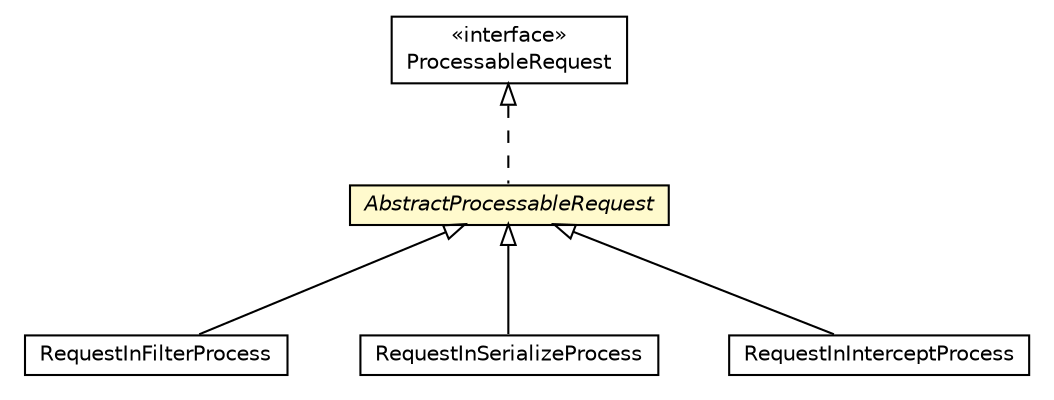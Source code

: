 #!/usr/local/bin/dot
#
# Class diagram 
# Generated by UMLGraph version R5_6-24-gf6e263 (http://www.umlgraph.org/)
#

digraph G {
	edge [fontname="Helvetica",fontsize=10,labelfontname="Helvetica",labelfontsize=10];
	node [fontname="Helvetica",fontsize=10,shape=plaintext];
	nodesep=0.25;
	ranksep=0.5;
	// io.reinert.requestor.RequestInFilterProcess
	c3551 [label=<<table title="io.reinert.requestor.RequestInFilterProcess" border="0" cellborder="1" cellspacing="0" cellpadding="2" port="p" href="./RequestInFilterProcess.html">
		<tr><td><table border="0" cellspacing="0" cellpadding="1">
<tr><td align="center" balign="center"> RequestInFilterProcess </td></tr>
		</table></td></tr>
		</table>>, URL="./RequestInFilterProcess.html", fontname="Helvetica", fontcolor="black", fontsize=10.0];
	// io.reinert.requestor.RequestInSerializeProcess
	c3577 [label=<<table title="io.reinert.requestor.RequestInSerializeProcess" border="0" cellborder="1" cellspacing="0" cellpadding="2" port="p" href="./RequestInSerializeProcess.html">
		<tr><td><table border="0" cellspacing="0" cellpadding="1">
<tr><td align="center" balign="center"> RequestInSerializeProcess </td></tr>
		</table></td></tr>
		</table>>, URL="./RequestInSerializeProcess.html", fontname="Helvetica", fontcolor="black", fontsize=10.0];
	// io.reinert.requestor.RequestInInterceptProcess
	c3581 [label=<<table title="io.reinert.requestor.RequestInInterceptProcess" border="0" cellborder="1" cellspacing="0" cellpadding="2" port="p" href="./RequestInInterceptProcess.html">
		<tr><td><table border="0" cellspacing="0" cellpadding="1">
<tr><td align="center" balign="center"> RequestInInterceptProcess </td></tr>
		</table></td></tr>
		</table>>, URL="./RequestInInterceptProcess.html", fontname="Helvetica", fontcolor="black", fontsize=10.0];
	// io.reinert.requestor.ProcessableRequest
	c3609 [label=<<table title="io.reinert.requestor.ProcessableRequest" border="0" cellborder="1" cellspacing="0" cellpadding="2" port="p" href="./ProcessableRequest.html">
		<tr><td><table border="0" cellspacing="0" cellpadding="1">
<tr><td align="center" balign="center"> &#171;interface&#187; </td></tr>
<tr><td align="center" balign="center"> ProcessableRequest </td></tr>
		</table></td></tr>
		</table>>, URL="./ProcessableRequest.html", fontname="Helvetica", fontcolor="black", fontsize=10.0];
	// io.reinert.requestor.AbstractProcessableRequest
	c3687 [label=<<table title="io.reinert.requestor.AbstractProcessableRequest" border="0" cellborder="1" cellspacing="0" cellpadding="2" port="p" bgcolor="lemonChiffon" href="./AbstractProcessableRequest.html">
		<tr><td><table border="0" cellspacing="0" cellpadding="1">
<tr><td align="center" balign="center"><font face="Helvetica-Oblique"> AbstractProcessableRequest </font></td></tr>
		</table></td></tr>
		</table>>, URL="./AbstractProcessableRequest.html", fontname="Helvetica", fontcolor="black", fontsize=10.0];
	//io.reinert.requestor.RequestInFilterProcess extends io.reinert.requestor.AbstractProcessableRequest
	c3687:p -> c3551:p [dir=back,arrowtail=empty];
	//io.reinert.requestor.RequestInSerializeProcess extends io.reinert.requestor.AbstractProcessableRequest
	c3687:p -> c3577:p [dir=back,arrowtail=empty];
	//io.reinert.requestor.RequestInInterceptProcess extends io.reinert.requestor.AbstractProcessableRequest
	c3687:p -> c3581:p [dir=back,arrowtail=empty];
	//io.reinert.requestor.AbstractProcessableRequest implements io.reinert.requestor.ProcessableRequest
	c3609:p -> c3687:p [dir=back,arrowtail=empty,style=dashed];
}

